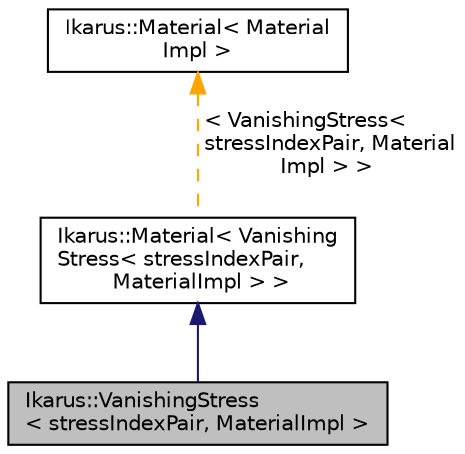 digraph "Ikarus::VanishingStress&lt; stressIndexPair, MaterialImpl &gt;"
{
 // LATEX_PDF_SIZE
  edge [fontname="Helvetica",fontsize="10",labelfontname="Helvetica",labelfontsize="10"];
  node [fontname="Helvetica",fontsize="10",shape=record];
  Node1 [label="Ikarus::VanishingStress\l\< stressIndexPair, MaterialImpl \>",height=0.2,width=0.4,color="black", fillcolor="grey75", style="filled", fontcolor="black",tooltip="VanishingStress material model that enforces stress components to be zero."];
  Node2 -> Node1 [dir="back",color="midnightblue",fontsize="10",style="solid"];
  Node2 [label="Ikarus::Material\< Vanishing\lStress\< stressIndexPair,\l MaterialImpl \> \>",height=0.2,width=0.4,color="black", fillcolor="white", style="filled",URL="$a01310.html",tooltip=" "];
  Node3 -> Node2 [dir="back",color="orange",fontsize="10",style="dashed",label=" \< VanishingStress\<\l stressIndexPair, Material\lImpl \> \>" ];
  Node3 [label="Ikarus::Material\< Material\lImpl \>",height=0.2,width=0.4,color="black", fillcolor="white", style="filled",URL="$a01310.html",tooltip="Interface classf or materials."];
}
